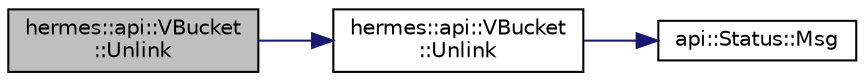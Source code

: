 digraph "hermes::api::VBucket::Unlink"
{
 // LATEX_PDF_SIZE
  edge [fontname="Helvetica",fontsize="10",labelfontname="Helvetica",labelfontsize="10"];
  node [fontname="Helvetica",fontsize="10",shape=record];
  rankdir="LR";
  Node1 [label="hermes::api::VBucket\l::Unlink",height=0.2,width=0.4,color="black", fillcolor="grey75", style="filled", fontcolor="black",tooltip=" "];
  Node1 -> Node2 [color="midnightblue",fontsize="10",style="solid",fontname="Helvetica"];
  Node2 [label="hermes::api::VBucket\l::Unlink",height=0.2,width=0.4,color="black", fillcolor="white", style="filled",URL="$classhermes_1_1api_1_1_v_bucket.html#af1ea7cd685b2264a405e1ced612088a9",tooltip=" "];
  Node2 -> Node3 [color="midnightblue",fontsize="10",style="solid",fontname="Helvetica"];
  Node3 [label="api::Status::Msg",height=0.2,width=0.4,color="black", fillcolor="white", style="filled",URL="$classapi_1_1_status.html#ac896de1ec4175376237ca1088e901f23",tooltip=" "];
}
